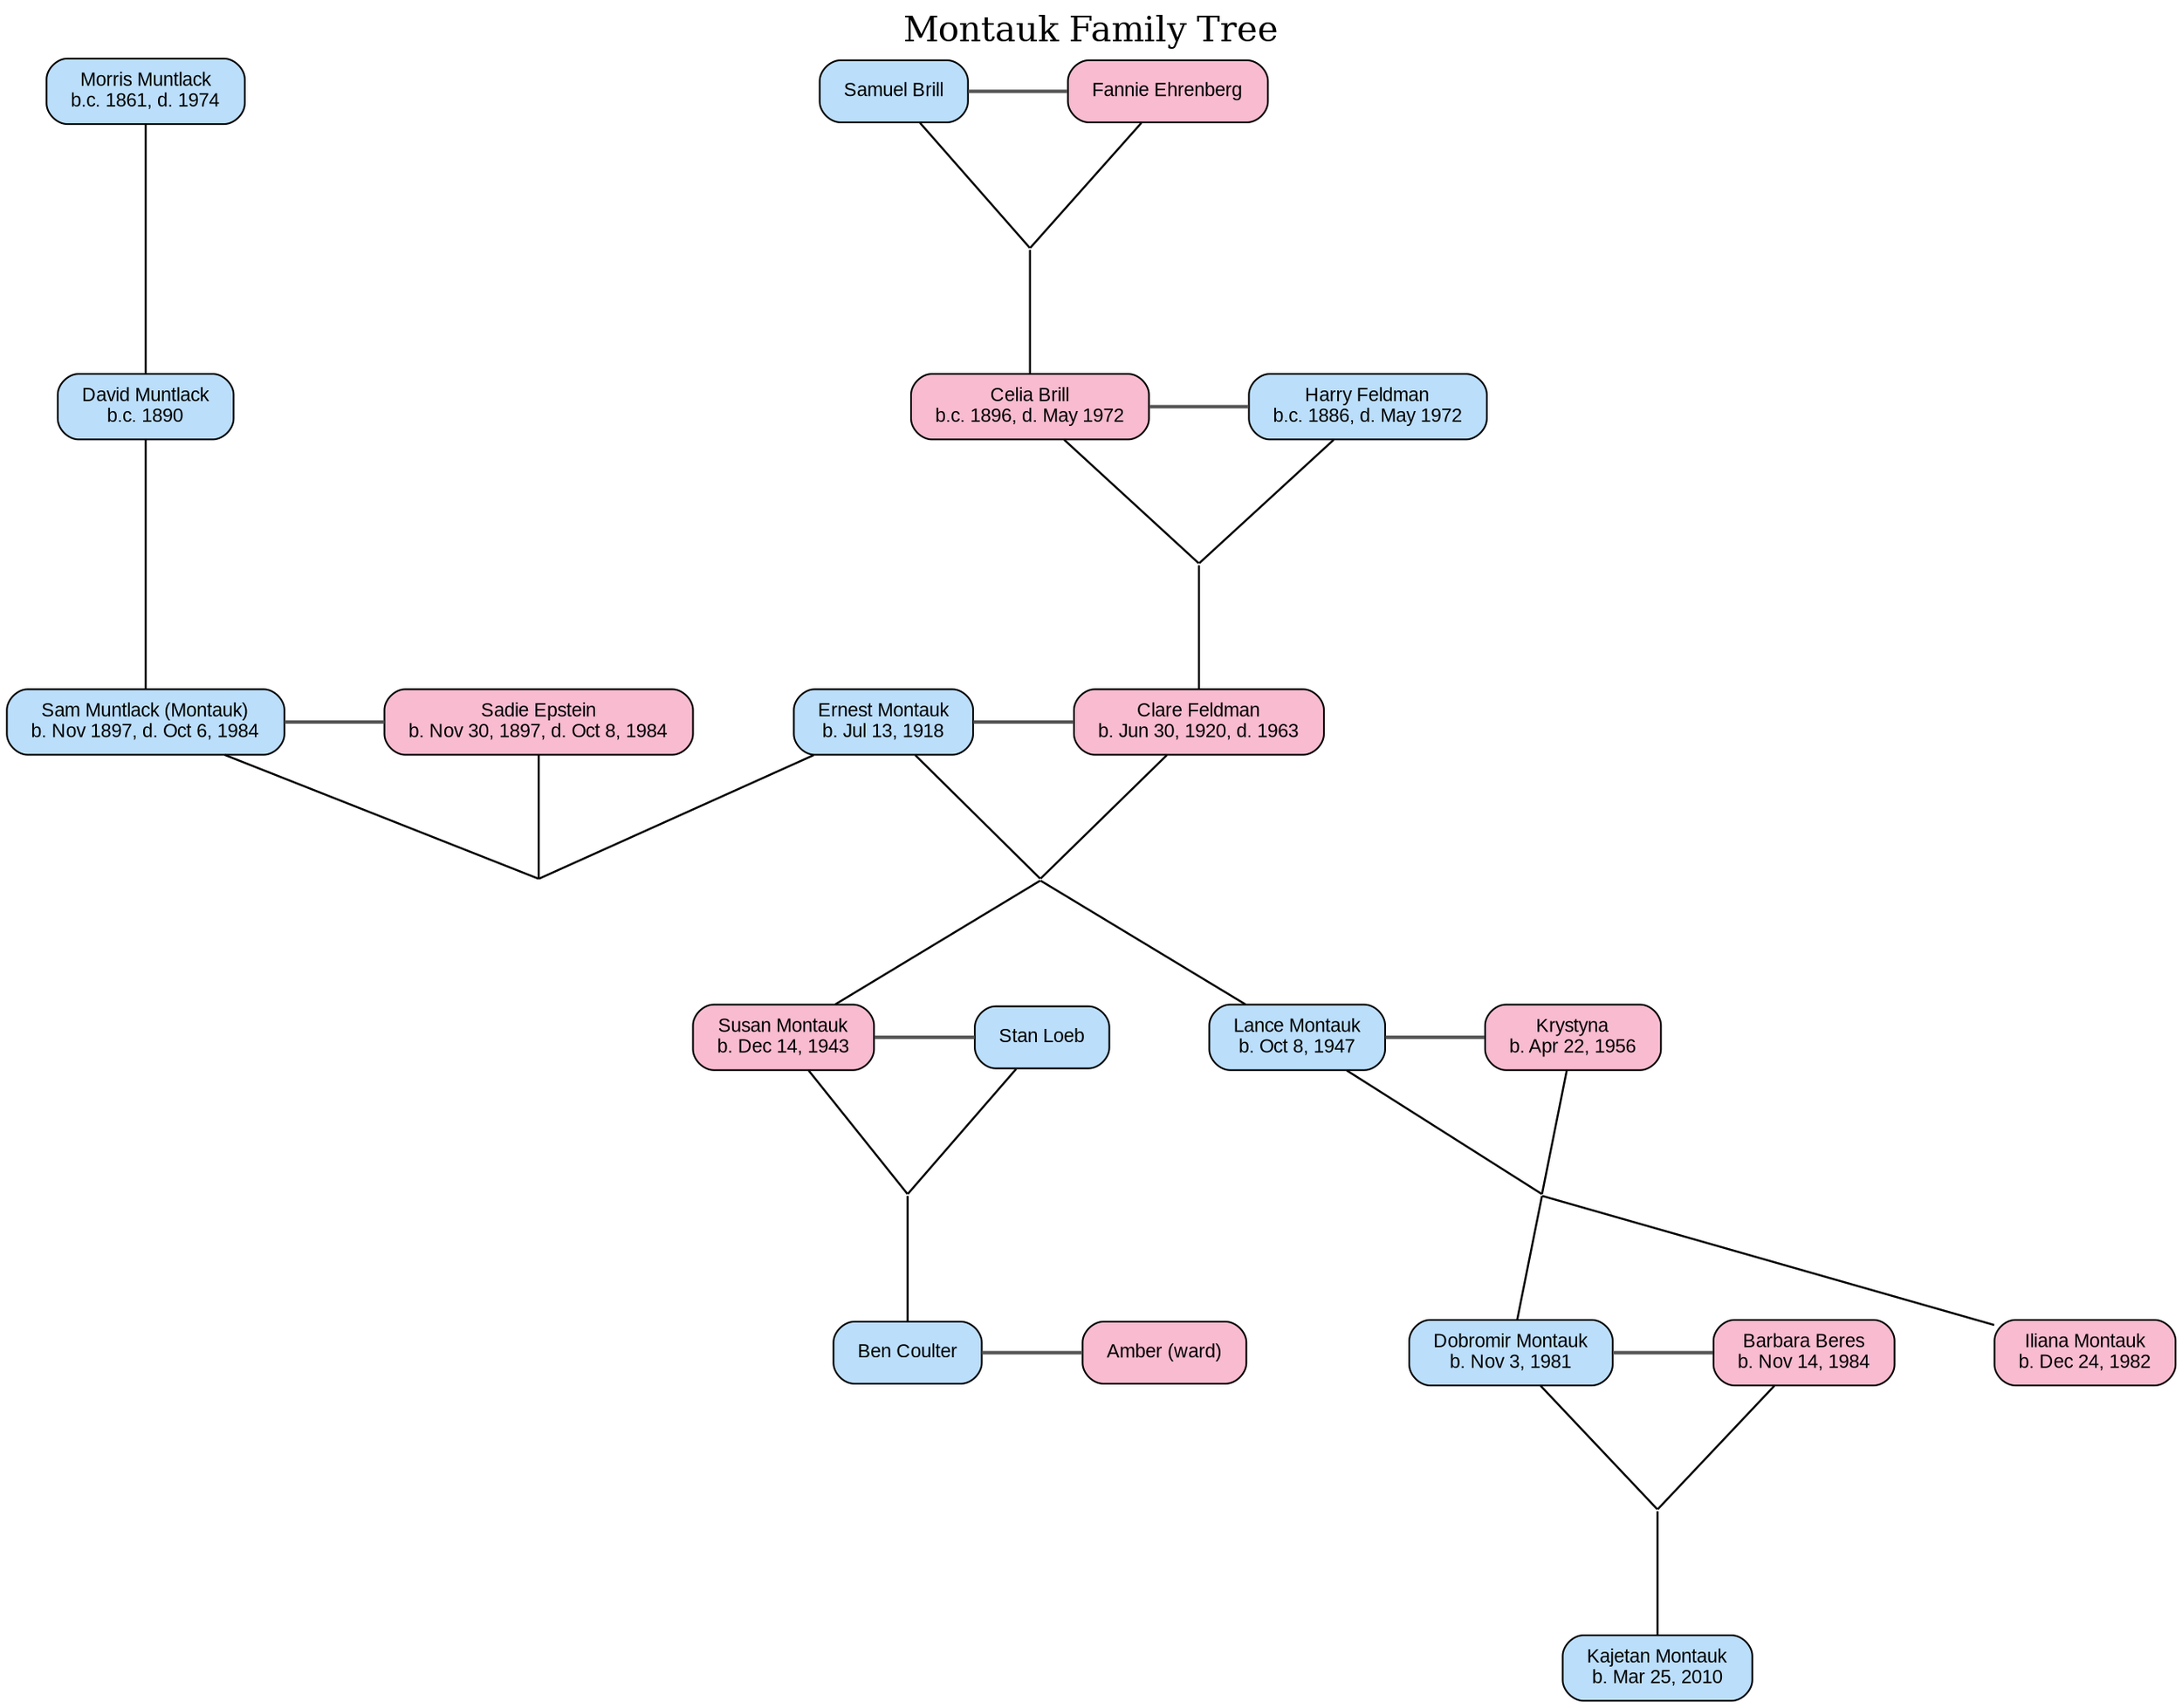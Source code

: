 digraph MontaukFamilyTree {
    // Graph settings
    rankdir=TB;
    nodesep=0.8;
    ranksep=1.0;
    
    // Node styles
    node [shape=box, style="filled,rounded", fontname="Arial", fontsize=11, margin="0.2,0.1"];
    
    // Edge styles for parent-child relationships
    edge [dir=none, penwidth=1.2];
    
    // Male and female styles
    node [fillcolor="#BBDEFB"]; // Default is male (light blue)
    
    // Invisible nodes for layout
    node [shape=circle, width=0.01, style=invis, label=""];
    
    // First generation - earliest known ancestors for both lines
    {
        rank=same;
        morris [label="Morris Muntlack\nb.c. 1861, d. 1974", shape=box, style="filled,rounded", fillcolor="#BBDEFB"];
        
        samuel [label="Samuel Brill", shape=box, style="filled,rounded", fillcolor="#BBDEFB"];
        fanny [label="Fannie Ehrenberg", shape=box, style="filled,rounded", fillcolor="#F8BBD0"];
        
        // Marriage connection
        samuel -> fanny [dir=none, style=solid, penwidth=2.0, color="#555555"];
    }
    
    // Second generation
    {
        rank=same;
        david [label="David Muntlack\nb.c. 1890", shape=box, style="filled,rounded", fillcolor="#BBDEFB"];
        
        celia [label="Celia Brill\nb.c. 1896, d. May 1972", shape=box, style="filled,rounded", fillcolor="#F8BBD0"];
        harry [label="Harry Feldman\nb.c. 1886, d. May 1972", shape=box, style="filled,rounded", fillcolor="#BBDEFB"];
        
        // Marriage connection
        celia -> harry [dir=none, style=solid, penwidth=2.0, color="#555555"];
    }
    
    // Third generation
    {
        rank=same;
        sam [label="Sam Muntlack (Montauk)\nb. Nov 1897, d. Oct 6, 1984", shape=box, style="filled,rounded", fillcolor="#BBDEFB"];
        sadie [label="Sadie Epstein\nb. Nov 30, 1897, d. Oct 8, 1984", shape=box, style="filled,rounded", fillcolor="#F8BBD0"];
        
        clare [label="Clare Feldman\nb. Jun 30, 1920, d. 1963", shape=box, style="filled,rounded", fillcolor="#F8BBD0"];
        
        // Marriage connection
        sam -> sadie [dir=none, style=solid, penwidth=2.0, color="#555555"];
    }
    
    // Fourth generation
    {
        rank=same;
        ernest [label="Ernest Montauk\nb. Jul 13, 1918", shape=box, style="filled,rounded", fillcolor="#BBDEFB"];
        
        // Marriage connection
        ernest -> clare [dir=none, style=solid, penwidth=2.0, color="#555555"];
    }
    
    // Fifth generation - children of Ernest and Clare
    {
        rank=same;
        susan [label="Susan Montauk\nb. Dec 14, 1943", shape=box, style="filled,rounded", fillcolor="#F8BBD0"];
        stan [label="Stan Loeb", shape=box, style="filled,rounded", fillcolor="#BBDEFB"];
        
        lance [label="Lance Montauk\nb. Oct 8, 1947", shape=box, style="filled,rounded", fillcolor="#BBDEFB"];
        krystyna [label="Krystyna\nb. Apr 22, 1956", shape=box, style="filled,rounded", fillcolor="#F8BBD0"];
        
        // Marriage connections
        susan -> stan [dir=none, style=solid, penwidth=2.0, color="#555555"];
        lance -> krystyna [dir=none, style=solid, penwidth=2.0, color="#555555"];
    }
    
    // Sixth generation - grandchildren
    {
        rank=same;
        ben [label="Ben Coulter", shape=box, style="filled,rounded", fillcolor="#BBDEFB"];
        amber [label="Amber (ward)", shape=box, style="filled,rounded", fillcolor="#F8BBD0"];
        
        dobromir [label="Dobromir Montauk\nb. Nov 3, 1981", shape=box, style="filled,rounded", fillcolor="#BBDEFB"];
        barbara [label="Barbara Beres\nb. Nov 14, 1984", shape=box, style="filled,rounded", fillcolor="#F8BBD0"];
        
        iliana [label="Iliana Montauk\nb. Dec 24, 1982", shape=box, style="filled,rounded", fillcolor="#F8BBD0"];
        
        // Marriage connections
        ben -> amber [dir=none, style=solid, penwidth=2.0, color="#555555"];
        dobromir -> barbara [dir=none, style=solid, penwidth=2.0, color="#555555"];
    }
    
    // Seventh generation - great-grandchildren
    {
        rank=same;
        kajetan [label="Kajetan Montauk\nb. Mar 25, 2010", shape=box, style="filled,rounded", fillcolor="#BBDEFB"];
    }
    
    // Invisible nodes for structuring parent-child connections
    mt1 [shape=circle, width=0.01, height=0.01, style=invis, label=""];
    mt2 [shape=circle, width=0.01, height=0.01, style=invis, label=""];
    mt3 [shape=circle, width=0.01, height=0.01, style=invis, label=""];
    mt4 [shape=circle, width=0.01, height=0.01, style=invis, label=""];
    mt5 [shape=circle, width=0.01, height=0.01, style=invis, label=""];
    mt6 [shape=circle, width=0.01, height=0.01, style=invis, label=""];
    mt7 [shape=circle, width=0.01, height=0.01, style=invis, label=""];
    
    // Brill family line
    samuel -> mt1 [dir=none, style=solid];
    fanny -> mt1 [dir=none, style=solid];
    mt1 -> celia [dir=none, style=solid];
    
    // Muntlack family line
    morris -> david [dir=none, style=solid];
    david -> sam [dir=none, style=solid];
    
    // Feldman family line
    celia -> mt2 [dir=none, style=solid];
    harry -> mt2 [dir=none, style=solid];
    mt2 -> clare [dir=none, style=solid];
    
    // Montauk family line - Sam and Sadie to Ernest
    sam -> mt3 [dir=none, style=solid];
    sadie -> mt3 [dir=none, style=solid];
    mt3 -> ernest [dir=none, style=solid];
    
    // Ernest and Clare to their children
    ernest -> mt4 [dir=none, style=solid];
    clare -> mt4 [dir=none, style=solid];
    mt4 -> susan [dir=none, style=solid];
    mt4 -> lance [dir=none, style=solid];
    
    // Susan and Stan to their child
    susan -> mt5 [dir=none, style=solid];
    stan -> mt5 [dir=none, style=solid];
    mt5 -> ben [dir=none, style=solid];
    
    // Lance and Krystyna to their children
    lance -> mt6 [dir=none, style=solid];
    krystyna -> mt6 [dir=none, style=solid];
    mt6 -> dobromir [dir=none, style=solid];
    mt6 -> iliana [dir=none, style=solid];
    
    // Dobromir and Barbara to their child
    dobromir -> mt7 [dir=none, style=solid];
    barbara -> mt7 [dir=none, style=solid];
    mt7 -> kajetan [dir=none, style=solid];
    
    // Graph labels and styling
    label = "Montauk Family Tree";
    fontsize = 20;
    labelloc = "t";
}